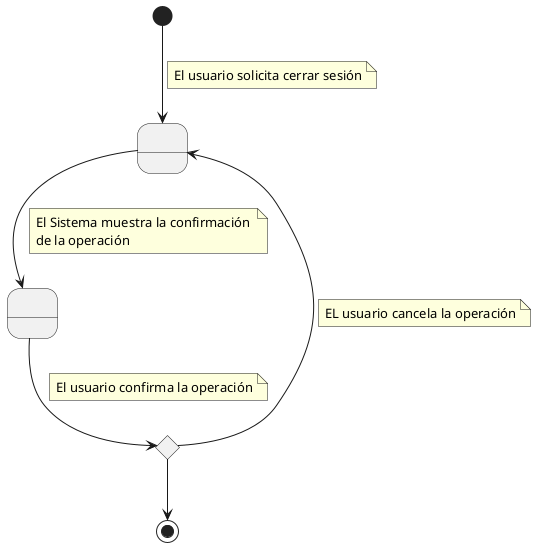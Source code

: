 @startuml

state " " as Estado1
state " " as Estado2

[*] --> Estado1
    note on link
        El usuario solicita cerrar sesión
    end note
Estado1 --> Estado2
    note on link
        El Sistema muestra la confirmación 
        de la operación
    end note
state rombo <<choice>>
Estado2 --> rombo
note on link
    El usuario confirma la operación
end note
rombo --> [*] 
rombo --> Estado1
    note on link
    EL usuario cancela la operación
    end note
@enduml
